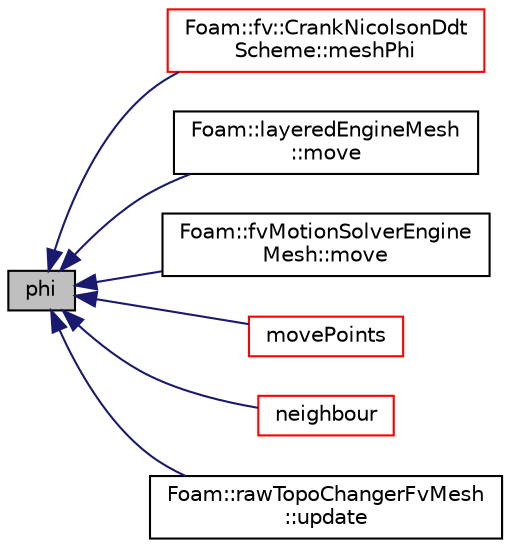 digraph "phi"
{
  bgcolor="transparent";
  edge [fontname="Helvetica",fontsize="10",labelfontname="Helvetica",labelfontsize="10"];
  node [fontname="Helvetica",fontsize="10",shape=record];
  rankdir="LR";
  Node1 [label="phi",height=0.2,width=0.4,color="black", fillcolor="grey75", style="filled", fontcolor="black"];
  Node1 -> Node2 [dir="back",color="midnightblue",fontsize="10",style="solid",fontname="Helvetica"];
  Node2 [label="Foam::fv::CrankNicolsonDdt\lScheme::meshPhi",height=0.2,width=0.4,color="red",URL="$a00439.html#ab9b3ec36b13f0ff78f35c1f7e43729a0"];
  Node1 -> Node3 [dir="back",color="midnightblue",fontsize="10",style="solid",fontname="Helvetica"];
  Node3 [label="Foam::layeredEngineMesh\l::move",height=0.2,width=0.4,color="black",URL="$a01304.html#a68c0b61b84e4e095b6463cadc275adae"];
  Node1 -> Node4 [dir="back",color="midnightblue",fontsize="10",style="solid",fontname="Helvetica"];
  Node4 [label="Foam::fvMotionSolverEngine\lMesh::move",height=0.2,width=0.4,color="black",URL="$a00901.html#a68c0b61b84e4e095b6463cadc275adae"];
  Node1 -> Node5 [dir="back",color="midnightblue",fontsize="10",style="solid",fontname="Helvetica"];
  Node5 [label="movePoints",height=0.2,width=0.4,color="red",URL="$a00892.html#a3693c648bea2e99054cbbb75d4bf4e4d",tooltip="Move points, returns volumes swept by faces in motion. "];
  Node1 -> Node6 [dir="back",color="midnightblue",fontsize="10",style="solid",fontname="Helvetica"];
  Node6 [label="neighbour",height=0.2,width=0.4,color="red",URL="$a00892.html#a942a1cffef163625ee3408ae1f057dec",tooltip="Internal face neighbour. "];
  Node1 -> Node7 [dir="back",color="midnightblue",fontsize="10",style="solid",fontname="Helvetica"];
  Node7 [label="Foam::rawTopoChangerFvMesh\l::update",height=0.2,width=0.4,color="black",URL="$a02134.html#aa2aac016e2bf7b5bd2b271786c2791aa",tooltip="Update the mesh for both mesh motion and topology change. "];
}
